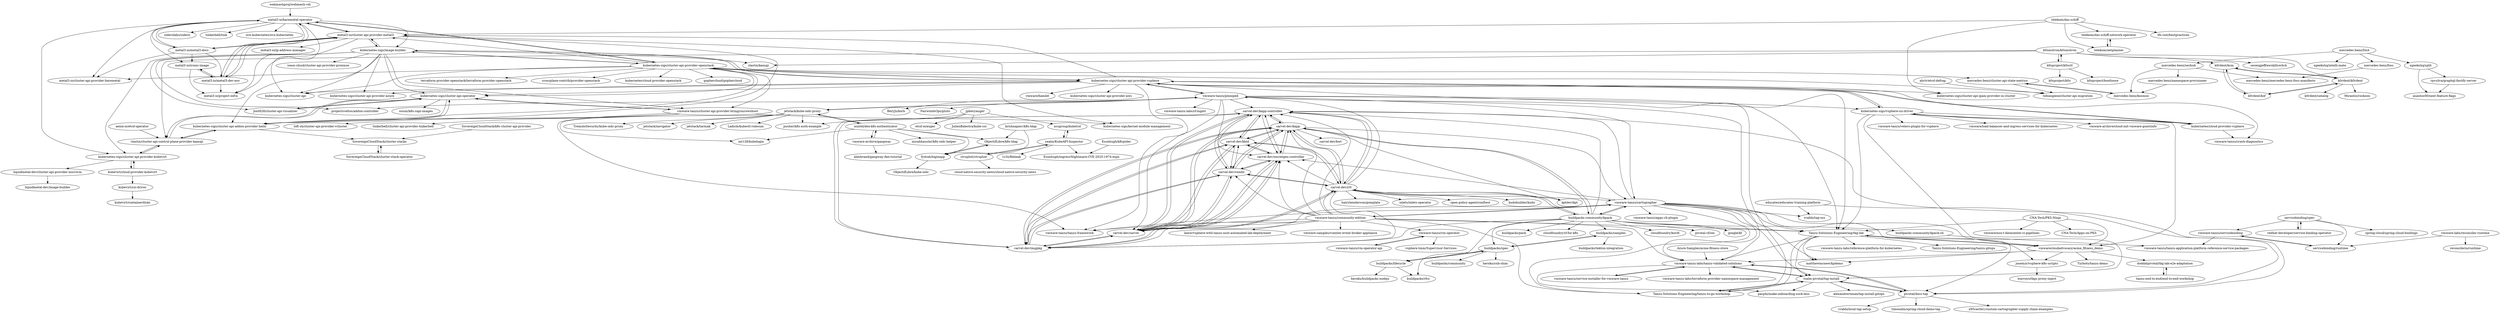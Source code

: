 digraph G {
"metal3-io/baremetal-operator" -> "metal3-io/cluster-api-provider-metal3"
"metal3-io/baremetal-operator" -> "metal3-io/metal3-docs"
"metal3-io/baremetal-operator" -> "metal3-io/metal3-dev-env"
"metal3-io/baremetal-operator" -> "metal3-io/ironic-image"
"metal3-io/baremetal-operator" -> "metal3-io/cluster-api-provider-baremetal"
"metal3-io/baremetal-operator" -> "siderolabs/sidero" ["e"=1]
"metal3-io/baremetal-operator" -> "tinkerbell/tink" ["e"=1]
"metal3-io/baremetal-operator" -> "kubernetes-sigs/cluster-api-provider-openstack"
"metal3-io/baremetal-operator" -> "ovn-kubernetes/ovn-kubernetes" ["e"=1]
"metal3-io/baremetal-operator" -> "kubernetes-sigs/cluster-api-provider-kubevirt"
"metal3-io/baremetal-operator" -> "kubernetes-sigs/image-builder"
"metal3-io/baremetal-operator" -> "kubernetes-sigs/cluster-api" ["e"=1]
"jetstack/kube-oidc-proxy" -> "mintel/dex-k8s-authenticator"
"jetstack/kube-oidc-proxy" -> "TremoloSecurity/kube-oidc-proxy"
"jetstack/kube-oidc-proxy" -> "jetstack/navigator"
"jetstack/kube-oidc-proxy" -> "vmware-tanzu/pinniped"
"jetstack/kube-oidc-proxy" -> "int128/kubelogin" ["e"=1]
"jetstack/kube-oidc-proxy" -> "jetstack/tarmak"
"jetstack/kube-oidc-proxy" -> "pusher/k8s-auth-example"
"jetstack/kube-oidc-proxy" -> "Ladicle/kubectl-rolesum" ["e"=1]
"carvel-dev/kapp" -> "carvel-dev/kapp-controller"
"carvel-dev/kapp" -> "carvel-dev/kbld"
"carvel-dev/kapp" -> "carvel-dev/carvel"
"carvel-dev/kapp" -> "carvel-dev/imgpkg"
"carvel-dev/kapp" -> "carvel-dev/vendir"
"carvel-dev/kapp" -> "carvel-dev/ytt"
"carvel-dev/kapp" -> "carvel-dev/secretgen-controller"
"carvel-dev/kapp" -> "carvel-dev/kwt"
"carvel-dev/kapp" -> "buildpacks-community/kpack"
"carvel-dev/kapp" -> "vmware-tanzu/cartographer"
"carvel-dev/kapp" -> "kptdev/kpt" ["e"=1]
"krishnapmv/k8s-ldap" -> "ObjectifLibre/k8s-ldap"
"krishnapmv/k8s-ldap" -> "fydrah/loginapp"
"metal3-io/metal3-docs" -> "metal3-io/baremetal-operator"
"metal3-io/metal3-docs" -> "metal3-io/metal3-dev-env"
"metal3-io/metal3-docs" -> "metal3-io/ironic-image"
"metal3-io/metal3-docs" -> "metal3-io/cluster-api-provider-metal3"
"metal3-io/metal3-docs" -> "metal3-io/cluster-api-provider-baremetal"
"mintel/dex-k8s-authenticator" -> "vmware-archive/gangway"
"mintel/dex-k8s-authenticator" -> "jetstack/kube-oidc-proxy"
"mintel/dex-k8s-authenticator" -> "fydrah/loginapp"
"mintel/dex-k8s-authenticator" -> "int128/kubelogin" ["e"=1]
"mintel/dex-k8s-authenticator" -> "micahhausler/k8s-oidc-helper" ["e"=1]
"mintel/dex-k8s-authenticator" -> "ObjectifLibre/k8s-ldap"
"kubernetes/cloud-provider-vsphere" -> "kubernetes-sigs/vsphere-csi-driver"
"kubernetes/cloud-provider-vsphere" -> "kubernetes-sigs/cluster-api-provider-vsphere"
"kubernetes/cloud-provider-vsphere" -> "vmware-tanzu/crash-diagnostics"
"kubernetes-sigs/vsphere-csi-driver" -> "kubernetes/cloud-provider-vsphere"
"kubernetes-sigs/vsphere-csi-driver" -> "kubernetes-sigs/cluster-api-provider-vsphere"
"kubernetes-sigs/vsphere-csi-driver" -> "Tanzu-Solutions-Engineering/tkg-lab"
"kubernetes-sigs/vsphere-csi-driver" -> "vmware-tanzu/velero-plugin-for-vsphere" ["e"=1]
"kubernetes-sigs/vsphere-csi-driver" -> "vmware/load-balancer-and-ingress-services-for-kubernetes" ["e"=1]
"kubernetes-sigs/vsphere-csi-driver" -> "vmwarecloudadvocacy/acme_fitness_demo"
"kubernetes-sigs/vsphere-csi-driver" -> "tsalm-pivotal/tap-install"
"kubernetes-sigs/vsphere-csi-driver" -> "vmware-archive/cloud-init-vmware-guestinfo" ["e"=1]
"vmware-archive/gangway" -> "alexbrand/gangway-dex-tutorial"
"vmware-archive/gangway" -> "mintel/dex-k8s-authenticator"
"ObjectifLibre/k8s-ldap" -> "fydrah/loginapp"
"fydrah/loginapp" -> "ObjectifLibre/k8s-ldap"
"fydrah/loginapp" -> "ObjectifLibre/kube-oidc"
"mercedes-benz/sechub" -> "mercedes-benz/kosmoo"
"mercedes-benz/sechub" -> "mercedes-benz/mercedes-benz-foss-manifesto"
"mercedes-benz/sechub" -> "mercedes-benz/namespace-provisioner"
"carvel-dev/ytt" -> "carvel-dev/kapp"
"carvel-dev/ytt" -> "carvel-dev/kapp-controller"
"carvel-dev/ytt" -> "carvel-dev/kbld"
"carvel-dev/ytt" -> "carvel-dev/vendir"
"carvel-dev/ytt" -> "carvel-dev/carvel"
"carvel-dev/ytt" -> "carvel-dev/imgpkg"
"carvel-dev/ytt" -> "carvel-dev/secretgen-controller"
"carvel-dev/ytt" -> "buildpacks-community/kpack"
"carvel-dev/ytt" -> "open-policy-agent/conftest" ["e"=1]
"carvel-dev/ytt" -> "kptdev/kpt" ["e"=1]
"carvel-dev/ytt" -> "kudobuilder/kudo" ["e"=1]
"carvel-dev/ytt" -> "vmware-tanzu/cartographer"
"carvel-dev/ytt" -> "vmware-tanzu/pinniped"
"carvel-dev/ytt" -> "hairyhenderson/gomplate" ["e"=1]
"carvel-dev/ytt" -> "inlets/inlets-operator" ["e"=1]
"buildpacks-community/kpack" -> "buildpacks/pack" ["e"=1]
"buildpacks-community/kpack" -> "cloudfoundry/cf-for-k8s" ["e"=1]
"buildpacks-community/kpack" -> "vmware-tanzu/cartographer"
"buildpacks-community/kpack" -> "Tanzu-Solutions-Engineering/tkg-lab"
"buildpacks-community/kpack" -> "buildpacks/lifecycle"
"buildpacks-community/kpack" -> "carvel-dev/kapp-controller"
"buildpacks-community/kpack" -> "carvel-dev/kapp"
"buildpacks-community/kpack" -> "cloudfoundry/korifi" ["e"=1]
"buildpacks-community/kpack" -> "buildpacks/spec"
"buildpacks-community/kpack" -> "pivotal-cf/om" ["e"=1]
"buildpacks-community/kpack" -> "carvel-dev/ytt"
"buildpacks-community/kpack" -> "buildpacks/samples"
"buildpacks-community/kpack" -> "google/kf" ["e"=1]
"buildpacks-community/kpack" -> "buildpacks-community/kpack-cli"
"buildpacks-community/kpack" -> "carvel-dev/imgpkg"
"mercedes-benz/foss" -> "mercedes-benz/mercedes-benz-foss-manifesto"
"kubernetes-sigs/cluster-api-provider-vsphere" -> "kubernetes-sigs/image-builder"
"kubernetes-sigs/cluster-api-provider-vsphere" -> "kubernetes-sigs/vsphere-csi-driver"
"kubernetes-sigs/cluster-api-provider-vsphere" -> "kubernetes/cloud-provider-vsphere"
"kubernetes-sigs/cluster-api-provider-vsphere" -> "vmware-tanzu/pinniped"
"kubernetes-sigs/cluster-api-provider-vsphere" -> "kubernetes-sigs/cluster-api" ["e"=1]
"kubernetes-sigs/cluster-api-provider-vsphere" -> "kubernetes-sigs/cluster-api-ipam-provider-in-cluster"
"kubernetes-sigs/cluster-api-provider-vsphere" -> "kubernetes-sigs/cluster-api-provider-openstack"
"kubernetes-sigs/cluster-api-provider-vsphere" -> "kubernetes-sigs/cluster-api-provider-aws" ["e"=1]
"kubernetes-sigs/cluster-api-provider-vsphere" -> "vmware-tanzu/crash-diagnostics"
"kubernetes-sigs/cluster-api-provider-vsphere" -> "metal3-io/cluster-api-provider-metal3"
"kubernetes-sigs/cluster-api-provider-vsphere" -> "kubernetes-sigs/cluster-api-provider-azure" ["e"=1]
"kubernetes-sigs/cluster-api-provider-vsphere" -> "vmware/hamlet"
"kubernetes-sigs/cluster-api-provider-vsphere" -> "vmware-tanzu/tanzu-framework"
"kubernetes-sigs/cluster-api-provider-vsphere" -> "kubernetes-sigs/cluster-api-operator"
"kubernetes-sigs/cluster-api-provider-vsphere" -> "Tanzu-Solutions-Engineering/tkg-lab"
"kubernetes-sigs/cluster-api-provider-openstack" -> "kubernetes/cloud-provider-openstack" ["e"=1]
"kubernetes-sigs/cluster-api-provider-openstack" -> "kubernetes-sigs/image-builder"
"kubernetes-sigs/cluster-api-provider-openstack" -> "gophercloud/gophercloud" ["e"=1]
"kubernetes-sigs/cluster-api-provider-openstack" -> "kubernetes-sigs/cluster-api-addon-provider-helm"
"kubernetes-sigs/cluster-api-provider-openstack" -> "metal3-io/cluster-api-provider-metal3"
"kubernetes-sigs/cluster-api-provider-openstack" -> "kubernetes-sigs/cluster-api-provider-vsphere"
"kubernetes-sigs/cluster-api-provider-openstack" -> "kubernetes-sigs/cluster-api-operator"
"kubernetes-sigs/cluster-api-provider-openstack" -> "kubernetes-sigs/cluster-api" ["e"=1]
"kubernetes-sigs/cluster-api-provider-openstack" -> "metal3-io/cluster-api-provider-baremetal"
"kubernetes-sigs/cluster-api-provider-openstack" -> "metal3-io/baremetal-operator"
"kubernetes-sigs/cluster-api-provider-openstack" -> "tobiasgiese/cluster-api-migration"
"kubernetes-sigs/cluster-api-provider-openstack" -> "vmware-tanzu/cluster-api-provider-bringyourownhost"
"kubernetes-sigs/cluster-api-provider-openstack" -> "terraform-provider-openstack/terraform-provider-openstack" ["e"=1]
"kubernetes-sigs/cluster-api-provider-openstack" -> "mercedes-benz/cluster-api-state-metrics"
"kubernetes-sigs/cluster-api-provider-openstack" -> "crossplane-contrib/provider-openstack"
"carvel-dev/kbld" -> "carvel-dev/imgpkg"
"carvel-dev/kbld" -> "carvel-dev/kapp-controller"
"carvel-dev/kbld" -> "carvel-dev/vendir"
"carvel-dev/kbld" -> "carvel-dev/secretgen-controller"
"carvel-dev/kbld" -> "carvel-dev/carvel"
"carvel-dev/kbld" -> "carvel-dev/kapp"
"carvel-dev/kbld" -> "carvel-dev/ytt"
"buildpacks/lifecycle" -> "buildpacks/spec"
"buildpacks/lifecycle" -> "buildpacks/rfcs"
"buildpacks/lifecycle" -> "heroku/buildpacks-nodejs"
"buildpacks/spec" -> "buildpacks/lifecycle"
"buildpacks/spec" -> "buildpacks/rfcs"
"buildpacks/spec" -> "buildpacks/samples"
"buildpacks/spec" -> "buildpacks/community"
"buildpacks/spec" -> "heroku/cnb-shim"
"carvel-dev/carvel" -> "carvel-dev/imgpkg"
"carvel-dev/carvel" -> "carvel-dev/secretgen-controller"
"carvel-dev/carvel" -> "carvel-dev/vendir"
"carvel-dev/carvel" -> "carvel-dev/kbld"
"carvel-dev/carvel" -> "carvel-dev/kapp-controller"
"carvel-dev/carvel" -> "carvel-dev/kapp"
"carvel-dev/carvel" -> "carvel-dev/ytt"
"CNA-Tech/PKS-Ninja" -> "Tanzu-Solutions-Engineering/tkg-lab"
"CNA-Tech/PKS-Ninja" -> "vmware/nsx-t-datacenter-ci-pipelines"
"CNA-Tech/PKS-Ninja" -> "vmwarecloudadvocacy/acme_fitness_demo"
"CNA-Tech/PKS-Ninja" -> "CNA-Tech/Apps-on-PKS"
"kubernetes-sigs/image-builder" -> "kubernetes-sigs/cluster-api-provider-vsphere"
"kubernetes-sigs/image-builder" -> "metal3-io/cluster-api-provider-metal3"
"kubernetes-sigs/image-builder" -> "kubernetes-sigs/cluster-api-addon-provider-helm"
"kubernetes-sigs/image-builder" -> "kubernetes-sigs/cluster-api-provider-openstack"
"kubernetes-sigs/image-builder" -> "kubernetes-sigs/cluster-api-operator"
"kubernetes-sigs/image-builder" -> "ionos-cloud/cluster-api-provider-proxmox" ["e"=1]
"kubernetes-sigs/image-builder" -> "Jont828/cluster-api-visualizer"
"kubernetes-sigs/image-builder" -> "kubernetes-sigs/cluster-api-provider-azure" ["e"=1]
"kubernetes-sigs/image-builder" -> "vmware-tanzu/cluster-api-provider-bringyourownhost"
"kubernetes-sigs/image-builder" -> "kubernetes-sigs/cluster-api" ["e"=1]
"kubernetes-sigs/image-builder" -> "kubernetes-sigs/cluster-api-provider-kubevirt"
"kubernetes-sigs/image-builder" -> "projectsveltos/addon-controller" ["e"=1]
"kubernetes-sigs/image-builder" -> "clastix/kamaji" ["e"=1]
"redhat-developer/service-binding-operator" -> "servicebinding/spec"
"buildpacks/samples" -> "buildpacks/spec"
"buildpacks/samples" -> "buildpacks/tekton-integration"
"metal3-io/ironic-image" -> "metal3-io/metal3-dev-env"
"metal3-io/ironic-image" -> "metal3-io/project-infra"
"metal3-io/metal3-dev-env" -> "metal3-io/ironic-image"
"metal3-io/metal3-dev-env" -> "metal3-io/cluster-api-provider-metal3"
"metal3-io/metal3-dev-env" -> "metal3-io/project-infra"
"metal3-io/metal3-dev-env" -> "metal3-io/baremetal-operator"
"vmwarecloudadvocacy/acme_fitness_demo" -> "Tanzu-Solutions-Engineering/tkg-lab"
"vmwarecloudadvocacy/acme_fitness_demo" -> "doddatpivotal/tkg-lab-e2e-adaptation"
"vmwarecloudadvocacy/acme_fitness_demo" -> "vmware-tanzu-labs/tanzu-validated-solutions"
"vmwarecloudadvocacy/acme_fitness_demo" -> "matthewmcnew/kpdemo"
"vmwarecloudadvocacy/acme_fitness_demo" -> "josemzr/vsphere-k8s-scripts"
"vmwarecloudadvocacy/acme_fitness_demo" -> "Turbots/tanzu-demo"
"kubevirt/cloud-provider-kubevirt" -> "kubernetes-sigs/cluster-api-provider-kubevirt"
"kubevirt/cloud-provider-kubevirt" -> "kubevirt/csi-driver"
"mercedes-benz/kosmoo" -> "mercedes-benz/cluster-api-state-metrics"
"carvel-dev/imgpkg" -> "carvel-dev/secretgen-controller"
"carvel-dev/imgpkg" -> "carvel-dev/vendir"
"carvel-dev/imgpkg" -> "carvel-dev/kapp-controller"
"carvel-dev/imgpkg" -> "carvel-dev/kbld"
"carvel-dev/imgpkg" -> "carvel-dev/carvel"
"carvel-dev/imgpkg" -> "carvel-dev/kapp"
"carvel-dev/kapp-controller" -> "carvel-dev/secretgen-controller"
"carvel-dev/kapp-controller" -> "carvel-dev/imgpkg"
"carvel-dev/kapp-controller" -> "carvel-dev/kbld"
"carvel-dev/kapp-controller" -> "carvel-dev/vendir"
"carvel-dev/kapp-controller" -> "carvel-dev/carvel"
"carvel-dev/kapp-controller" -> "carvel-dev/kapp"
"carvel-dev/kapp-controller" -> "carvel-dev/ytt"
"carvel-dev/kapp-controller" -> "pivotal/docs-tap"
"webmeshproj/webmesh-vdi" -> "metal3-io/baremetal-operator"
"vmware-tanzu/pinniped" -> "kubernetes-sigs/cluster-api-provider-vsphere"
"vmware-tanzu/pinniped" -> "carvel-dev/kapp-controller"
"vmware-tanzu/pinniped" -> "BeryJu/korb" ["e"=1]
"vmware-tanzu/pinniped" -> "carvel-dev/carvel"
"vmware-tanzu/pinniped" -> "Tanzu-Solutions-Engineering/tkg-lab"
"vmware-tanzu/pinniped" -> "carvel-dev/secretgen-controller"
"vmware-tanzu/pinniped" -> "projectsveltos/addon-controller" ["e"=1]
"vmware-tanzu/pinniped" -> "jetstack/kube-oidc-proxy"
"vmware-tanzu/pinniped" -> "FairwindsOps/pluto" ["e"=1]
"vmware-tanzu/pinniped" -> "vmware-tanzu/cartographer"
"vmware-tanzu/pinniped" -> "vmware-tanzu-labs/cf-mgmt" ["e"=1]
"vmware-tanzu/pinniped" -> "kubernetes-sigs/vsphere-csi-driver"
"vmware-tanzu/pinniped" -> "Tanzu-Solutions-Engineering/tanzu-to-go-workshop"
"vmware-tanzu/pinniped" -> "vmware-tanzu-labs/tanzu-validated-solutions"
"vmware-labs/reconciler-runtime" -> "reconcilerio/runtime"
"vmware-labs/reconciler-runtime" -> "servicebinding/runtime"
"carvel-dev/vendir" -> "carvel-dev/imgpkg"
"carvel-dev/vendir" -> "carvel-dev/kbld"
"carvel-dev/vendir" -> "carvel-dev/secretgen-controller"
"carvel-dev/vendir" -> "carvel-dev/kapp-controller"
"carvel-dev/vendir" -> "carvel-dev/carvel"
"carvel-dev/vendir" -> "carvel-dev/kapp"
"carvel-dev/vendir" -> "carvel-dev/ytt"
"telekom/das-schiff" -> "telekom/das-schiff-network-operator"
"telekom/das-schiff" -> "lfn-cnti/bestpractices" ["e"=1]
"telekom/das-schiff" -> "kubernetes-sigs/cluster-api-ipam-provider-in-cluster"
"telekom/das-schiff" -> "telekom/netplanner"
"telekom/das-schiff" -> "metal3-io/cluster-api-provider-metal3"
"carvel-dev/secretgen-controller" -> "carvel-dev/imgpkg"
"carvel-dev/secretgen-controller" -> "carvel-dev/kapp-controller"
"carvel-dev/secretgen-controller" -> "carvel-dev/kbld"
"carvel-dev/secretgen-controller" -> "carvel-dev/vendir"
"carvel-dev/secretgen-controller" -> "carvel-dev/carvel"
"carvel-dev/secretgen-controller" -> "carvel-dev/kapp"
"metal3-io/cluster-api-provider-metal3" -> "metal3-io/metal3-dev-env"
"metal3-io/cluster-api-provider-metal3" -> "metal3-io/baremetal-operator"
"metal3-io/cluster-api-provider-metal3" -> "metal3-io/project-infra"
"metal3-io/cluster-api-provider-metal3" -> "kubernetes-sigs/image-builder"
"metal3-io/cluster-api-provider-metal3" -> "metal3-io/ip-address-manager"
"metal3-io/cluster-api-provider-metal3" -> "kubernetes-sigs/kernel-module-management" ["e"=1]
"metal3-io/cluster-api-provider-metal3" -> "kubernetes-sigs/cluster-api-addon-provider-helm"
"metal3-io/cluster-api-provider-metal3" -> "metal3-io/metal3-docs"
"Tanzu-Solutions-Engineering/tkg-lab" -> "tsalm-pivotal/tap-install"
"Tanzu-Solutions-Engineering/tkg-lab" -> "vmwarecloudadvocacy/acme_fitness_demo"
"Tanzu-Solutions-Engineering/tkg-lab" -> "vmware-tanzu-labs/tanzu-validated-solutions"
"Tanzu-Solutions-Engineering/tkg-lab" -> "vmware-tanzu-labs/reference-platform-for-kubernetes"
"Tanzu-Solutions-Engineering/tkg-lab" -> "Tanzu-Solutions-Engineering/tanzu-to-go-workshop"
"Tanzu-Solutions-Engineering/tkg-lab" -> "Tanzu-Solutions-Engineering/tanzu-gitops"
"Tanzu-Solutions-Engineering/tkg-lab" -> "matthewmcnew/kpdemo"
"Tanzu-Solutions-Engineering/tkg-lab" -> "josemzr/vsphere-k8s-scripts"
"buildpacks-community/kpack-cli" -> "vmware-tanzu/tanzu-application-platform-reference-service-packages"
"vmware-tanzu/servicebinding" -> "vmware-tanzu/tanzu-application-platform-reference-service-packages"
"vmware-tanzu/servicebinding" -> "servicebinding/runtime"
"kubevirt/csi-driver" -> "kubevirt/containerdisks" ["e"=1]
"metal3-io/ip-address-manager" -> "metal3-io/project-infra"
"servicebinding/spec" -> "vmware-tanzu/servicebinding"
"servicebinding/spec" -> "servicebinding/runtime"
"servicebinding/spec" -> "redhat-developer/service-binding-operator"
"servicebinding/spec" -> "spring-cloud/spring-cloud-bindings"
"mercedes-benz/namespace-provisioner" -> "mercedes-benz/kosmoo"
"vmware-tanzu/vm-operator-api" -> "vmware-tanzu/vm-operator"
"josemzr/vsphere-k8s-scripts" -> "warroyo/tkgs-proxy-inject"
"vmware-tanzu/community-edition" -> "vmware-tanzu/cartographer"
"vmware-tanzu/community-edition" -> "vmware-tanzu/tanzu-framework"
"vmware-tanzu/community-edition" -> "carvel-dev/carvel"
"vmware-tanzu/community-edition" -> "carvel-dev/kapp-controller"
"vmware-tanzu/community-edition" -> "Tanzu-Solutions-Engineering/tkg-lab"
"vmware-tanzu/community-edition" -> "lamw/vsphere-with-tanzu-nsxt-automated-lab-deployment" ["e"=1]
"vmware-tanzu/community-edition" -> "carvel-dev/secretgen-controller"
"vmware-tanzu/community-edition" -> "carvel-dev/imgpkg"
"vmware-tanzu/community-edition" -> "carvel-dev/kapp"
"vmware-tanzu/community-edition" -> "vmware-tanzu/vm-operator"
"vmware-tanzu/community-edition" -> "vmware-tanzu-labs/tanzu-validated-solutions"
"vmware-tanzu/community-edition" -> "carvel-dev/ytt"
"vmware-tanzu/community-edition" -> "vmware-samples/vcenter-event-broker-appliance" ["e"=1]
"vmware-tanzu/community-edition" -> "carvel-dev/vendir"
"vmware-tanzu/community-edition" -> "Tanzu-Solutions-Engineering/tanzu-to-go-workshop"
"vmware-tanzu/cluster-api-provider-bringyourownhost" -> "kubernetes-sigs/cluster-api-operator"
"vmware-tanzu/cluster-api-provider-bringyourownhost" -> "kubernetes-sigs/cluster-api-addon-provider-helm"
"vmware-tanzu/cluster-api-provider-bringyourownhost" -> "vmware-tanzu/tanzu-framework"
"vmware-tanzu/cluster-api-provider-bringyourownhost" -> "loft-sh/cluster-api-provider-vcluster"
"vmware-tanzu/cluster-api-provider-bringyourownhost" -> "tinkerbell/cluster-api-provider-tinkerbell" ["e"=1]
"vmware-tanzu/cluster-api-provider-bringyourownhost" -> "kubernetes-sigs/kernel-module-management" ["e"=1]
"k0sproject/k0sctl" -> "k0smotron/k0smotron"
"k0sproject/k0sctl" -> "k0sproject/k0s" ["e"=1]
"k0sproject/k0sctl" -> "k0sproject/bootloose"
"tanzu-end-to-end/end-to-end-workshop" -> "doddatpivotal/tkg-lab-e2e-adaptation"
"pivotal/docs-tap" -> "tsalm-pivotal/tap-install"
"pivotal/docs-tap" -> "vrabbi/local-tap-setup"
"pivotal/docs-tap" -> "timosalm/spring-cloud-demo-tap"
"pivotal/docs-tap" -> "x95castle1/custom-cartographer-supply-chain-examples"
"pivotal/docs-tap" -> "vmware-tanzu-labs/tanzu-validated-solutions"
"vmware-tanzu/vm-operator" -> "vmware-tanzu/vm-operator-api"
"vmware-tanzu/vm-operator" -> "vsphere-tmm/Supervisor-Services"
"ctrsploit/ctrsploit" -> "cloud-native-security-news/cloud-native-security-news"
"ctrsploit/ctrsploit" -> "yeahx/KubeAPI-Inspector"
"servicebinding/runtime" -> "vmware-tanzu/servicebinding"
"SovereignCloudStack/k8s-cluster-api-provider" -> "SovereignCloudStack/cluster-stacks"
"doddatpivotal/tkg-lab-e2e-adaptation" -> "tanzu-end-to-end/end-to-end-workshop"
"mercedes-benz/DnA" -> "xgeekshq/split"
"mercedes-benz/DnA" -> "mercedes-benz/sechub"
"mercedes-benz/DnA" -> "xgeekshq/intelli-mate"
"mercedes-benz/DnA" -> "mercedes-benz/foss"
"liquidmetal-dev/cluster-api-provider-microvm" -> "liquidmetal-dev/image-builder"
"vmware-tanzu-labs/tanzu-validated-solutions" -> "tsalm-pivotal/tap-install"
"vmware-tanzu-labs/tanzu-validated-solutions" -> "pivotal/docs-tap"
"vmware-tanzu-labs/tanzu-validated-solutions" -> "vmware-tanzu/service-installer-for-vmware-tanzu"
"vmware-tanzu-labs/tanzu-validated-solutions" -> "vmware-tanzu-labs/terraform-provider-namespace-management"
"vmware-tanzu-labs/tanzu-validated-solutions" -> "pacphi/make-onboarding-suck-less"
"Azure-Samples/acme-fitness-store" -> "vmware-tanzu-labs/tanzu-validated-solutions"
"xgeekshq/split" -> "asantos00/next-feature-flags"
"xgeekshq/split" -> "rpvsilva/graphql-fastify-server"
"vmware-tanzu/cartographer" -> "vmware-tanzu-labs/tanzu-validated-solutions"
"vmware-tanzu/cartographer" -> "vmware-tanzu/community-edition"
"vmware-tanzu/cartographer" -> "tsalm-pivotal/tap-install"
"vmware-tanzu/cartographer" -> "Tanzu-Solutions-Engineering/tkg-lab"
"vmware-tanzu/cartographer" -> "carvel-dev/kapp-controller"
"vmware-tanzu/cartographer" -> "carvel-dev/carvel"
"vmware-tanzu/cartographer" -> "pivotal/docs-tap"
"vmware-tanzu/cartographer" -> "vmware-tanzu/tanzu-framework"
"vmware-tanzu/cartographer" -> "vrabbi/tap-oss"
"vmware-tanzu/cartographer" -> "buildpacks-community/kpack"
"vmware-tanzu/cartographer" -> "Tanzu-Solutions-Engineering/tanzu-to-go-workshop"
"vmware-tanzu/cartographer" -> "carvel-dev/secretgen-controller"
"vmware-tanzu/cartographer" -> "vmware-tanzu/apps-cli-plugin"
"vmware-tanzu/cartographer" -> "vmwarecloudadvocacy/acme_fitness_demo"
"vmware-tanzu/cartographer" -> "matthewmcnew/kpdemo"
"vmware-tanzu/service-installer-for-vmware-tanzu" -> "vmware-tanzu-labs/tanzu-validated-solutions"
"telekom/netplanner" -> "telekom/das-schiff-network-operator"
"Tanzu-Solutions-Engineering/tanzu-to-go-workshop" -> "tsalm-pivotal/tap-install"
"Jont828/cluster-api-visualizer" -> "kubernetes-sigs/cluster-api-operator"
"kubernetes-sigs/cluster-api-operator" -> "kubernetes-sigs/cluster-api-addon-provider-helm"
"kubernetes-sigs/cluster-api-operator" -> "clastix/cluster-api-control-plane-provider-kamaji"
"kubernetes-sigs/cluster-api-operator" -> "Jont828/cluster-api-visualizer"
"kubernetes-sigs/cluster-api-operator" -> "vmware-tanzu/cluster-api-provider-bringyourownhost"
"kubernetes-sigs/cluster-api-operator" -> "osism/k8s-capi-images"
"tsalm-pivotal/tap-install" -> "Tanzu-Solutions-Engineering/tanzu-to-go-workshop"
"tsalm-pivotal/tap-install" -> "alexandreroman/tap-install-gitops"
"tsalm-pivotal/tap-install" -> "pacphi/make-onboarding-suck-less"
"tsalm-pivotal/tap-install" -> "pivotal/docs-tap"
"tsalm-pivotal/tap-install" -> "vmware-tanzu-labs/tanzu-validated-solutions"
"rpvsilva/graphql-fastify-server" -> "asantos00/next-feature-flags"
"educates/educates-training-platform" -> "pivotal/docs-tap"
"educates/educates-training-platform" -> "vrabbi/tap-oss"
"kubernetes-sigs/cluster-api-provider-kubevirt" -> "kubevirt/cloud-provider-kubevirt"
"kubernetes-sigs/cluster-api-provider-kubevirt" -> "clastix/cluster-api-control-plane-provider-kamaji"
"kubernetes-sigs/cluster-api-provider-kubevirt" -> "liquidmetal-dev/cluster-api-provider-microvm"
"telekom/das-schiff-network-operator" -> "telekom/netplanner"
"mercedes-benz/cluster-api-state-metrics" -> "mercedes-benz/kosmoo"
"mercedes-benz/cluster-api-state-metrics" -> "tobiasgiese/cluster-api-migration"
"clastix/cluster-api-control-plane-provider-kamaji" -> "kubernetes-sigs/cluster-api-addon-provider-helm"
"clastix/cluster-api-control-plane-provider-kamaji" -> "kubernetes-sigs/cluster-api-operator"
"clastix/cluster-api-control-plane-provider-kamaji" -> "kubernetes-sigs/cluster-api-provider-kubevirt"
"kubernetes-sigs/cluster-api-addon-provider-helm" -> "kubernetes-sigs/cluster-api-operator"
"kubernetes-sigs/cluster-api-addon-provider-helm" -> "clastix/cluster-api-control-plane-provider-kamaji"
"kubernetes-sigs/cluster-api-addon-provider-helm" -> "SovereignCloudStack/cluster-stacks"
"ahrtr/etcd-defrag" -> "tobiasgiese/cluster-api-migration"
"k0smotron/k0smotron" -> "k0rdent/kcm"
"k0smotron/k0smotron" -> "k0sproject/k0sctl"
"k0smotron/k0smotron" -> "clastix/cluster-api-control-plane-provider-kamaji"
"k0smotron/k0smotron" -> "clastix/kamaji" ["e"=1]
"k0smotron/k0smotron" -> "secengjeff/awskillswitch" ["e"=1]
"k0smotron/k0smotron" -> "k0rdent/k0rdent"
"SovereignCloudStack/cluster-stacks" -> "SovereignCloudStack/cluster-stack-operator"
"SovereignCloudStack/cluster-stack-operator" -> "SovereignCloudStack/cluster-stacks"
"aenix-io/etcd-operator" -> "clastix/cluster-api-control-plane-provider-kamaji"
"Esonhugh/k8spider" -> "Esonhugh/ingressNightmare-CVE-2025-1974-exps"
"nccgroup/kubetcd" -> "yeahx/KubeAPI-Inspector"
"yeahx/KubeAPI-Inspector" -> "nccgroup/kubetcd"
"yeahx/KubeAPI-Inspector" -> "1c3z/fileleak"
"yeahx/KubeAPI-Inspector" -> "ctrsploit/ctrsploit"
"yeahx/KubeAPI-Inspector" -> "Esonhugh/ingressNightmare-CVE-2025-1974-exps"
"k0rdent/kof" -> "k0rdent/kcm"
"k0rdent/kof" -> "k0rdent/k0rdent"
"k0rdent/kcm" -> "k0rdent/kof"
"k0rdent/kcm" -> "k0rdent/k0rdent"
"k0rdent/k0rdent" -> "k0rdent/kcm"
"k0rdent/k0rdent" -> "k0rdent/kof"
"k0rdent/k0rdent" -> "k0rdent/catalog"
"k0rdent/k0rdent" -> "Mirantis/rockoon"
"jpbetz/auger" -> "etcd-io/auger"
"jpbetz/auger" -> "nccgroup/kubetcd"
"jpbetz/auger" -> "JulienBalestra/kube-csr"
"jpbetz/auger" -> "pusher/k8s-auth-example"
"metal3-io/baremetal-operator" ["l"="9.995,-12.575"]
"metal3-io/cluster-api-provider-metal3" ["l"="9.959,-12.555"]
"metal3-io/metal3-docs" ["l"="9.983,-12.542"]
"metal3-io/metal3-dev-env" ["l"="9.999,-12.55"]
"metal3-io/ironic-image" ["l"="10.01,-12.536"]
"metal3-io/cluster-api-provider-baremetal" ["l"="9.976,-12.568"]
"siderolabs/sidero" ["l"="9.264,-12.03"]
"tinkerbell/tink" ["l"="3.655,-7.04"]
"kubernetes-sigs/cluster-api-provider-openstack" ["l"="9.957,-12.582"]
"ovn-kubernetes/ovn-kubernetes" ["l"="8.348,-9.38"]
"kubernetes-sigs/cluster-api-provider-kubevirt" ["l"="9.998,-12.629"]
"kubernetes-sigs/image-builder" ["l"="9.937,-12.593"]
"kubernetes-sigs/cluster-api" ["l"="7.894,-9.107"]
"jetstack/kube-oidc-proxy" ["l"="9.72,-12.679"]
"mintel/dex-k8s-authenticator" ["l"="9.71,-12.746"]
"TremoloSecurity/kube-oidc-proxy" ["l"="9.752,-12.69"]
"jetstack/navigator" ["l"="9.676,-12.691"]
"vmware-tanzu/pinniped" ["l"="9.779,-12.565"]
"int128/kubelogin" ["l"="7.677,-9.066"]
"jetstack/tarmak" ["l"="9.74,-12.717"]
"pusher/k8s-auth-example" ["l"="9.64,-12.732"]
"Ladicle/kubectl-rolesum" ["l"="7.378,-8.908"]
"carvel-dev/kapp" ["l"="9.754,-12.459"]
"carvel-dev/kapp-controller" ["l"="9.745,-12.496"]
"carvel-dev/kbld" ["l"="9.774,-12.463"]
"carvel-dev/carvel" ["l"="9.775,-12.499"]
"carvel-dev/imgpkg" ["l"="9.744,-12.478"]
"carvel-dev/vendir" ["l"="9.764,-12.479"]
"carvel-dev/ytt" ["l"="9.786,-12.481"]
"carvel-dev/secretgen-controller" ["l"="9.761,-12.497"]
"carvel-dev/kwt" ["l"="9.767,-12.402"]
"buildpacks-community/kpack" ["l"="9.716,-12.463"]
"vmware-tanzu/cartographer" ["l"="9.744,-12.522"]
"kptdev/kpt" ["l"="7.714,-9.145"]
"krishnapmv/k8s-ldap" ["l"="9.744,-12.806"]
"ObjectifLibre/k8s-ldap" ["l"="9.734,-12.778"]
"fydrah/loginapp" ["l"="9.721,-12.792"]
"vmware-archive/gangway" ["l"="9.684,-12.777"]
"micahhausler/k8s-oidc-helper" ["l"="10.524,-9.993"]
"kubernetes/cloud-provider-vsphere" ["l"="9.843,-12.58"]
"kubernetes-sigs/vsphere-csi-driver" ["l"="9.806,-12.573"]
"kubernetes-sigs/cluster-api-provider-vsphere" ["l"="9.871,-12.572"]
"vmware-tanzu/crash-diagnostics" ["l"="9.86,-12.546"]
"Tanzu-Solutions-Engineering/tkg-lab" ["l"="9.754,-12.56"]
"vmware-tanzu/velero-plugin-for-vsphere" ["l"="7.932,-9.668"]
"vmware/load-balancer-and-ingress-services-for-kubernetes" ["l"="-50.346,6.968"]
"vmwarecloudadvocacy/acme_fitness_demo" ["l"="9.721,-12.562"]
"tsalm-pivotal/tap-install" ["l"="9.74,-12.555"]
"vmware-archive/cloud-init-vmware-guestinfo" ["l"="-49.256,6.367"]
"alexbrand/gangway-dex-tutorial" ["l"="9.669,-12.803"]
"ObjectifLibre/kube-oidc" ["l"="9.717,-12.817"]
"mercedes-benz/sechub" ["l"="10.171,-12.56"]
"mercedes-benz/kosmoo" ["l"="10.104,-12.571"]
"mercedes-benz/mercedes-benz-foss-manifesto" ["l"="10.196,-12.536"]
"mercedes-benz/namespace-provisioner" ["l"="10.139,-12.566"]
"open-policy-agent/conftest" ["l"="7.662,-8.954"]
"kudobuilder/kudo" ["l"="7.737,-9.153"]
"hairyhenderson/gomplate" ["l"="27.275,-22.675"]
"inlets/inlets-operator" ["l"="7.632,-8.785"]
"buildpacks/pack" ["l"="7.896,-9.006"]
"cloudfoundry/cf-for-k8s" ["l"="7.784,-13.757"]
"buildpacks/lifecycle" ["l"="9.667,-12.399"]
"cloudfoundry/korifi" ["l"="7.757,-13.76"]
"buildpacks/spec" ["l"="9.691,-12.395"]
"pivotal-cf/om" ["l"="7.831,-13.718"]
"buildpacks/samples" ["l"="9.684,-12.423"]
"google/kf" ["l"="7.858,-13.805"]
"buildpacks-community/kpack-cli" ["l"="9.645,-12.438"]
"mercedes-benz/foss" ["l"="10.224,-12.529"]
"kubernetes-sigs/cluster-api-ipam-provider-in-cluster" ["l"="9.908,-12.518"]
"kubernetes-sigs/cluster-api-provider-aws" ["l"="8.519,-43.983"]
"kubernetes-sigs/cluster-api-provider-azure" ["l"="-46.2,6.911"]
"vmware/hamlet" ["l"="9.888,-12.54"]
"vmware-tanzu/tanzu-framework" ["l"="9.829,-12.55"]
"kubernetes-sigs/cluster-api-operator" ["l"="9.934,-12.62"]
"kubernetes/cloud-provider-openstack" ["l"="1.194,15.042"]
"gophercloud/gophercloud" ["l"="1.207,15.103"]
"kubernetes-sigs/cluster-api-addon-provider-helm" ["l"="9.955,-12.619"]
"tobiasgiese/cluster-api-migration" ["l"="10.023,-12.56"]
"vmware-tanzu/cluster-api-provider-bringyourownhost" ["l"="9.91,-12.597"]
"terraform-provider-openstack/terraform-provider-openstack" ["l"="1.173,15.079"]
"mercedes-benz/cluster-api-state-metrics" ["l"="10.05,-12.576"]
"crossplane-contrib/provider-openstack" ["l"="9.935,-12.553"]
"buildpacks/rfcs" ["l"="9.667,-12.371"]
"heroku/buildpacks-nodejs" ["l"="9.64,-12.382"]
"buildpacks/community" ["l"="9.689,-12.356"]
"heroku/cnb-shim" ["l"="9.706,-12.369"]
"CNA-Tech/PKS-Ninja" ["l"="9.691,-12.594"]
"vmware/nsx-t-datacenter-ci-pipelines" ["l"="9.652,-12.609"]
"CNA-Tech/Apps-on-PKS" ["l"="9.676,-12.614"]
"ionos-cloud/cluster-api-provider-proxmox" ["l"="9.342,-12.032"]
"Jont828/cluster-api-visualizer" ["l"="9.915,-12.634"]
"projectsveltos/addon-controller" ["l"="7.438,-9.35"]
"clastix/kamaji" ["l"="7.623,-9.226"]
"redhat-developer/service-binding-operator" ["l"="9.504,-12.327"]
"servicebinding/spec" ["l"="9.524,-12.344"]
"buildpacks/tekton-integration" ["l"="9.653,-12.418"]
"metal3-io/project-infra" ["l"="9.991,-12.526"]
"doddatpivotal/tkg-lab-e2e-adaptation" ["l"="9.672,-12.564"]
"vmware-tanzu-labs/tanzu-validated-solutions" ["l"="9.738,-12.571"]
"matthewmcnew/kpdemo" ["l"="9.728,-12.543"]
"josemzr/vsphere-k8s-scripts" ["l"="9.704,-12.572"]
"Turbots/tanzu-demo" ["l"="9.689,-12.565"]
"kubevirt/cloud-provider-kubevirt" ["l"="10.03,-12.633"]
"kubevirt/csi-driver" ["l"="10.061,-12.638"]
"pivotal/docs-tap" ["l"="9.713,-12.539"]
"webmeshproj/webmesh-vdi" ["l"="10.064,-12.555"]
"BeryJu/korb" ["l"="7.458,-9.223"]
"FairwindsOps/pluto" ["l"="7.568,-9.064"]
"vmware-tanzu-labs/cf-mgmt" ["l"="7.815,-13.713"]
"Tanzu-Solutions-Engineering/tanzu-to-go-workshop" ["l"="9.758,-12.544"]
"vmware-labs/reconciler-runtime" ["l"="9.487,-12.371"]
"reconcilerio/runtime" ["l"="9.462,-12.369"]
"servicebinding/runtime" ["l"="9.521,-12.369"]
"telekom/das-schiff" ["l"="9.947,-12.49"]
"telekom/das-schiff-network-operator" ["l"="9.951,-12.459"]
"lfn-cnti/bestpractices" ["l"="31.614,-23.037"]
"telekom/netplanner" ["l"="9.965,-12.467"]
"metal3-io/ip-address-manager" ["l"="9.974,-12.515"]
"kubernetes-sigs/kernel-module-management" ["l"="8.514,-9.636"]
"vmware-tanzu-labs/reference-platform-for-kubernetes" ["l"="9.761,-12.597"]
"Tanzu-Solutions-Engineering/tanzu-gitops" ["l"="9.755,-12.584"]
"vmware-tanzu/tanzu-application-platform-reference-service-packages" ["l"="9.594,-12.405"]
"vmware-tanzu/servicebinding" ["l"="9.547,-12.374"]
"kubevirt/containerdisks" ["l"="8.495,-9.655"]
"spring-cloud/spring-cloud-bindings" ["l"="9.531,-12.317"]
"vmware-tanzu/vm-operator-api" ["l"="9.805,-12.63"]
"vmware-tanzu/vm-operator" ["l"="9.792,-12.605"]
"warroyo/tkgs-proxy-inject" ["l"="9.673,-12.582"]
"vmware-tanzu/community-edition" ["l"="9.775,-12.526"]
"lamw/vsphere-with-tanzu-nsxt-automated-lab-deployment" ["l"="-50.105,6.8"]
"vmware-samples/vcenter-event-broker-appliance" ["l"="-50.052,6.819"]
"loft-sh/cluster-api-provider-vcluster" ["l"="9.905,-12.572"]
"tinkerbell/cluster-api-provider-tinkerbell" ["l"="3.692,-6.997"]
"k0sproject/k0sctl" ["l"="10.08,-12.752"]
"k0smotron/k0smotron" ["l"="10.04,-12.744"]
"k0sproject/k0s" ["l"="8.04,-8.772"]
"k0sproject/bootloose" ["l"="10.111,-12.76"]
"tanzu-end-to-end/end-to-end-workshop" ["l"="9.647,-12.565"]
"vrabbi/local-tap-setup" ["l"="9.69,-12.546"]
"timosalm/spring-cloud-demo-tap" ["l"="9.689,-12.531"]
"x95castle1/custom-cartographer-supply-chain-examples" ["l"="9.677,-12.54"]
"vsphere-tmm/Supervisor-Services" ["l"="9.785,-12.634"]
"ctrsploit/ctrsploit" ["l"="9.48,-12.86"]
"cloud-native-security-news/cloud-native-security-news" ["l"="9.453,-12.869"]
"yeahx/KubeAPI-Inspector" ["l"="9.503,-12.847"]
"SovereignCloudStack/k8s-cluster-api-provider" ["l"="9.938,-12.687"]
"SovereignCloudStack/cluster-stacks" ["l"="9.949,-12.663"]
"mercedes-benz/DnA" ["l"="10.229,-12.558"]
"xgeekshq/split" ["l"="10.267,-12.566"]
"xgeekshq/intelli-mate" ["l"="10.251,-12.55"]
"liquidmetal-dev/cluster-api-provider-microvm" ["l"="10.027,-12.661"]
"liquidmetal-dev/image-builder" ["l"="10.05,-12.676"]
"vmware-tanzu/service-installer-for-vmware-tanzu" ["l"="9.738,-12.601"]
"vmware-tanzu-labs/terraform-provider-namespace-management" ["l"="9.718,-12.597"]
"pacphi/make-onboarding-suck-less" ["l"="9.733,-12.584"]
"Azure-Samples/acme-fitness-store" ["l"="9.72,-12.618"]
"asantos00/next-feature-flags" ["l"="10.285,-12.578"]
"rpvsilva/graphql-fastify-server" ["l"="10.294,-12.562"]
"vrabbi/tap-oss" ["l"="9.697,-12.514"]
"vmware-tanzu/apps-cli-plugin" ["l"="9.714,-12.514"]
"clastix/cluster-api-control-plane-provider-kamaji" ["l"="9.976,-12.654"]
"osism/k8s-capi-images" ["l"="9.931,-12.651"]
"alexandreroman/tap-install-gitops" ["l"="9.717,-12.58"]
"educates/educates-training-platform" ["l"="9.67,-12.519"]
"ahrtr/etcd-defrag" ["l"="10.051,-12.522"]
"k0rdent/kcm" ["l"="10.036,-12.785"]
"secengjeff/awskillswitch" ["l"="37.906,-7.423"]
"k0rdent/k0rdent" ["l"="10.056,-12.799"]
"SovereignCloudStack/cluster-stack-operator" ["l"="9.954,-12.681"]
"aenix-io/etcd-operator" ["l"="9.988,-12.687"]
"Esonhugh/k8spider" ["l"="9.487,-12.919"]
"Esonhugh/ingressNightmare-CVE-2025-1974-exps" ["l"="9.497,-12.887"]
"nccgroup/kubetcd" ["l"="9.531,-12.824"]
"1c3z/fileleak" ["l"="9.476,-12.829"]
"k0rdent/kof" ["l"="10.036,-12.809"]
"k0rdent/catalog" ["l"="10.059,-12.824"]
"Mirantis/rockoon" ["l"="10.083,-12.821"]
"jpbetz/auger" ["l"="9.577,-12.782"]
"etcd-io/auger" ["l"="9.547,-12.774"]
"JulienBalestra/kube-csr" ["l"="9.577,-12.81"]
}